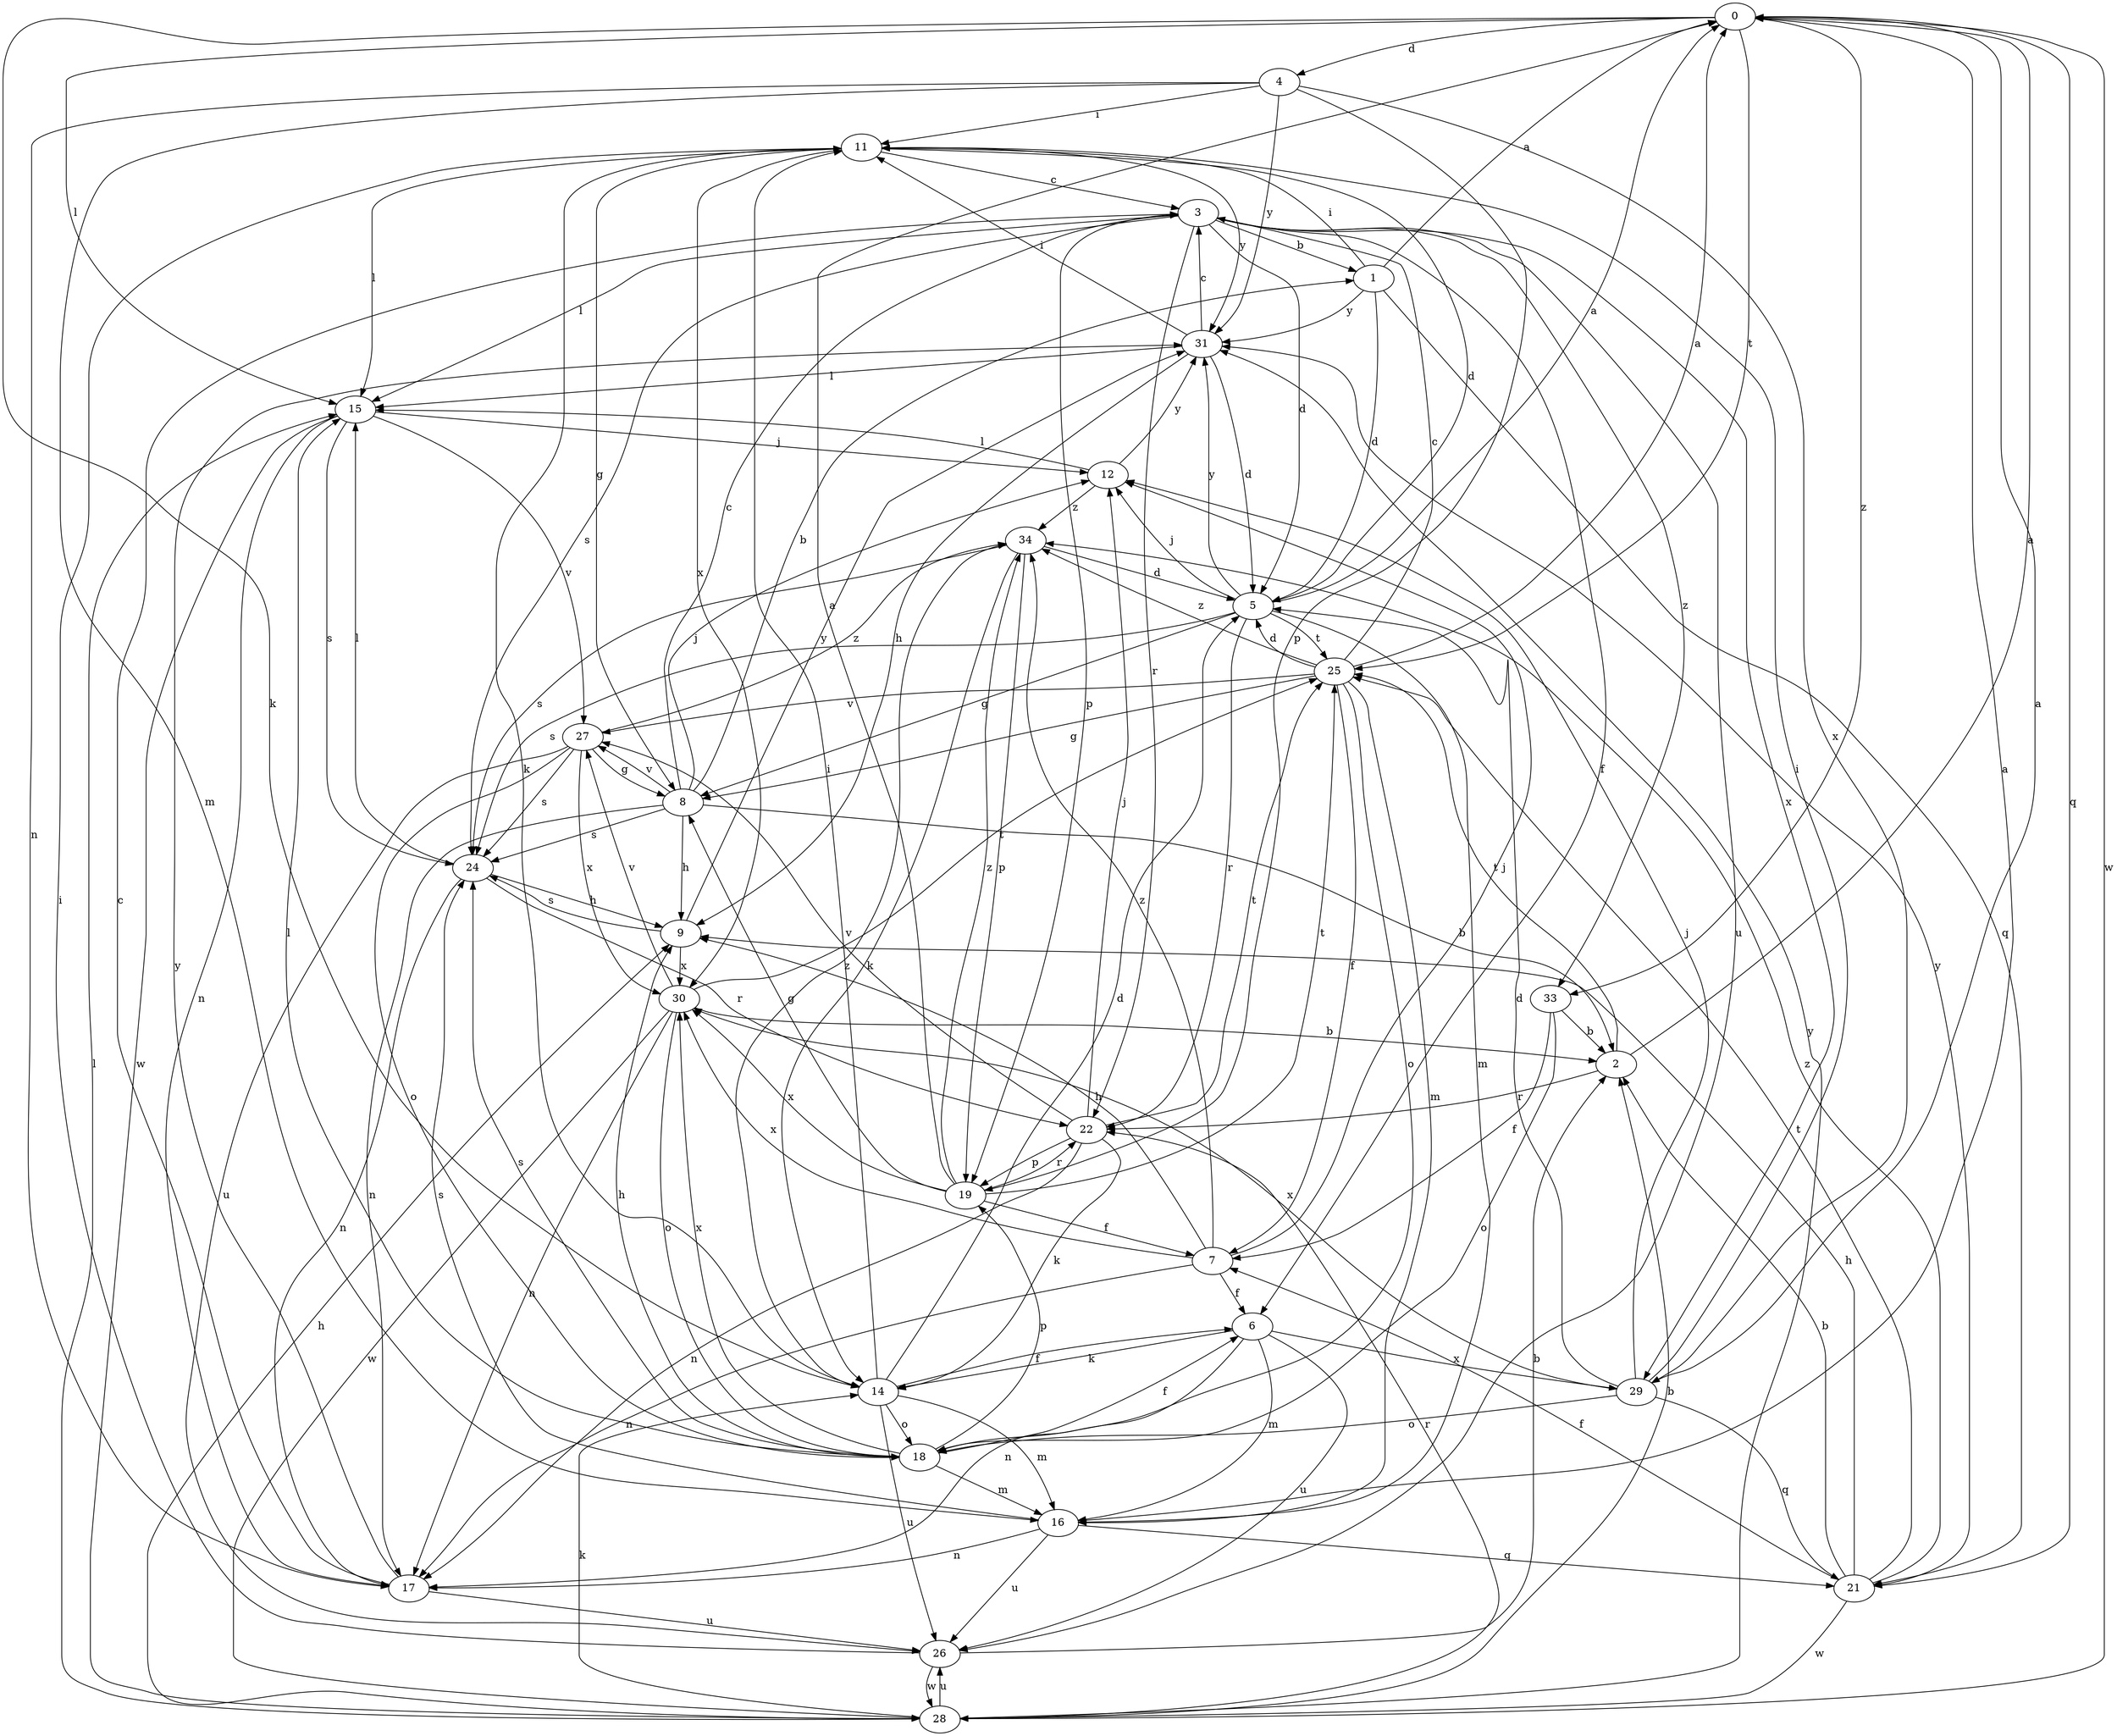 strict digraph  {
0;
1;
2;
3;
4;
5;
6;
7;
8;
9;
11;
12;
14;
15;
16;
17;
18;
19;
21;
22;
24;
25;
26;
27;
28;
29;
30;
31;
33;
34;
0 -> 4  [label=d];
0 -> 14  [label=k];
0 -> 15  [label=l];
0 -> 21  [label=q];
0 -> 25  [label=t];
0 -> 28  [label=w];
0 -> 33  [label=z];
1 -> 0  [label=a];
1 -> 5  [label=d];
1 -> 11  [label=i];
1 -> 21  [label=q];
1 -> 31  [label=y];
2 -> 0  [label=a];
2 -> 22  [label=r];
2 -> 25  [label=t];
3 -> 1  [label=b];
3 -> 5  [label=d];
3 -> 6  [label=f];
3 -> 15  [label=l];
3 -> 19  [label=p];
3 -> 22  [label=r];
3 -> 24  [label=s];
3 -> 26  [label=u];
3 -> 29  [label=x];
3 -> 33  [label=z];
4 -> 11  [label=i];
4 -> 16  [label=m];
4 -> 17  [label=n];
4 -> 19  [label=p];
4 -> 29  [label=x];
4 -> 31  [label=y];
5 -> 0  [label=a];
5 -> 8  [label=g];
5 -> 12  [label=j];
5 -> 16  [label=m];
5 -> 22  [label=r];
5 -> 24  [label=s];
5 -> 25  [label=t];
5 -> 31  [label=y];
6 -> 14  [label=k];
6 -> 16  [label=m];
6 -> 17  [label=n];
6 -> 26  [label=u];
6 -> 29  [label=x];
7 -> 6  [label=f];
7 -> 9  [label=h];
7 -> 12  [label=j];
7 -> 17  [label=n];
7 -> 30  [label=x];
7 -> 34  [label=z];
8 -> 1  [label=b];
8 -> 2  [label=b];
8 -> 3  [label=c];
8 -> 9  [label=h];
8 -> 12  [label=j];
8 -> 17  [label=n];
8 -> 24  [label=s];
8 -> 27  [label=v];
9 -> 24  [label=s];
9 -> 30  [label=x];
9 -> 31  [label=y];
11 -> 3  [label=c];
11 -> 5  [label=d];
11 -> 8  [label=g];
11 -> 14  [label=k];
11 -> 15  [label=l];
11 -> 30  [label=x];
11 -> 31  [label=y];
12 -> 15  [label=l];
12 -> 31  [label=y];
12 -> 34  [label=z];
14 -> 5  [label=d];
14 -> 6  [label=f];
14 -> 11  [label=i];
14 -> 16  [label=m];
14 -> 18  [label=o];
14 -> 26  [label=u];
14 -> 34  [label=z];
15 -> 12  [label=j];
15 -> 17  [label=n];
15 -> 24  [label=s];
15 -> 27  [label=v];
15 -> 28  [label=w];
16 -> 0  [label=a];
16 -> 17  [label=n];
16 -> 21  [label=q];
16 -> 24  [label=s];
16 -> 26  [label=u];
17 -> 3  [label=c];
17 -> 26  [label=u];
17 -> 31  [label=y];
18 -> 6  [label=f];
18 -> 9  [label=h];
18 -> 15  [label=l];
18 -> 16  [label=m];
18 -> 19  [label=p];
18 -> 24  [label=s];
18 -> 30  [label=x];
19 -> 0  [label=a];
19 -> 7  [label=f];
19 -> 8  [label=g];
19 -> 22  [label=r];
19 -> 25  [label=t];
19 -> 30  [label=x];
19 -> 34  [label=z];
21 -> 2  [label=b];
21 -> 7  [label=f];
21 -> 9  [label=h];
21 -> 25  [label=t];
21 -> 28  [label=w];
21 -> 31  [label=y];
21 -> 34  [label=z];
22 -> 12  [label=j];
22 -> 14  [label=k];
22 -> 17  [label=n];
22 -> 19  [label=p];
22 -> 25  [label=t];
22 -> 27  [label=v];
24 -> 9  [label=h];
24 -> 15  [label=l];
24 -> 17  [label=n];
24 -> 22  [label=r];
25 -> 0  [label=a];
25 -> 3  [label=c];
25 -> 5  [label=d];
25 -> 7  [label=f];
25 -> 8  [label=g];
25 -> 16  [label=m];
25 -> 18  [label=o];
25 -> 27  [label=v];
25 -> 34  [label=z];
26 -> 2  [label=b];
26 -> 11  [label=i];
26 -> 28  [label=w];
27 -> 8  [label=g];
27 -> 18  [label=o];
27 -> 24  [label=s];
27 -> 26  [label=u];
27 -> 30  [label=x];
27 -> 34  [label=z];
28 -> 2  [label=b];
28 -> 9  [label=h];
28 -> 14  [label=k];
28 -> 15  [label=l];
28 -> 22  [label=r];
28 -> 26  [label=u];
28 -> 31  [label=y];
29 -> 0  [label=a];
29 -> 5  [label=d];
29 -> 11  [label=i];
29 -> 12  [label=j];
29 -> 18  [label=o];
29 -> 21  [label=q];
29 -> 30  [label=x];
30 -> 2  [label=b];
30 -> 17  [label=n];
30 -> 18  [label=o];
30 -> 25  [label=t];
30 -> 27  [label=v];
30 -> 28  [label=w];
31 -> 3  [label=c];
31 -> 5  [label=d];
31 -> 9  [label=h];
31 -> 11  [label=i];
31 -> 15  [label=l];
33 -> 2  [label=b];
33 -> 7  [label=f];
33 -> 18  [label=o];
34 -> 5  [label=d];
34 -> 14  [label=k];
34 -> 19  [label=p];
34 -> 24  [label=s];
}
